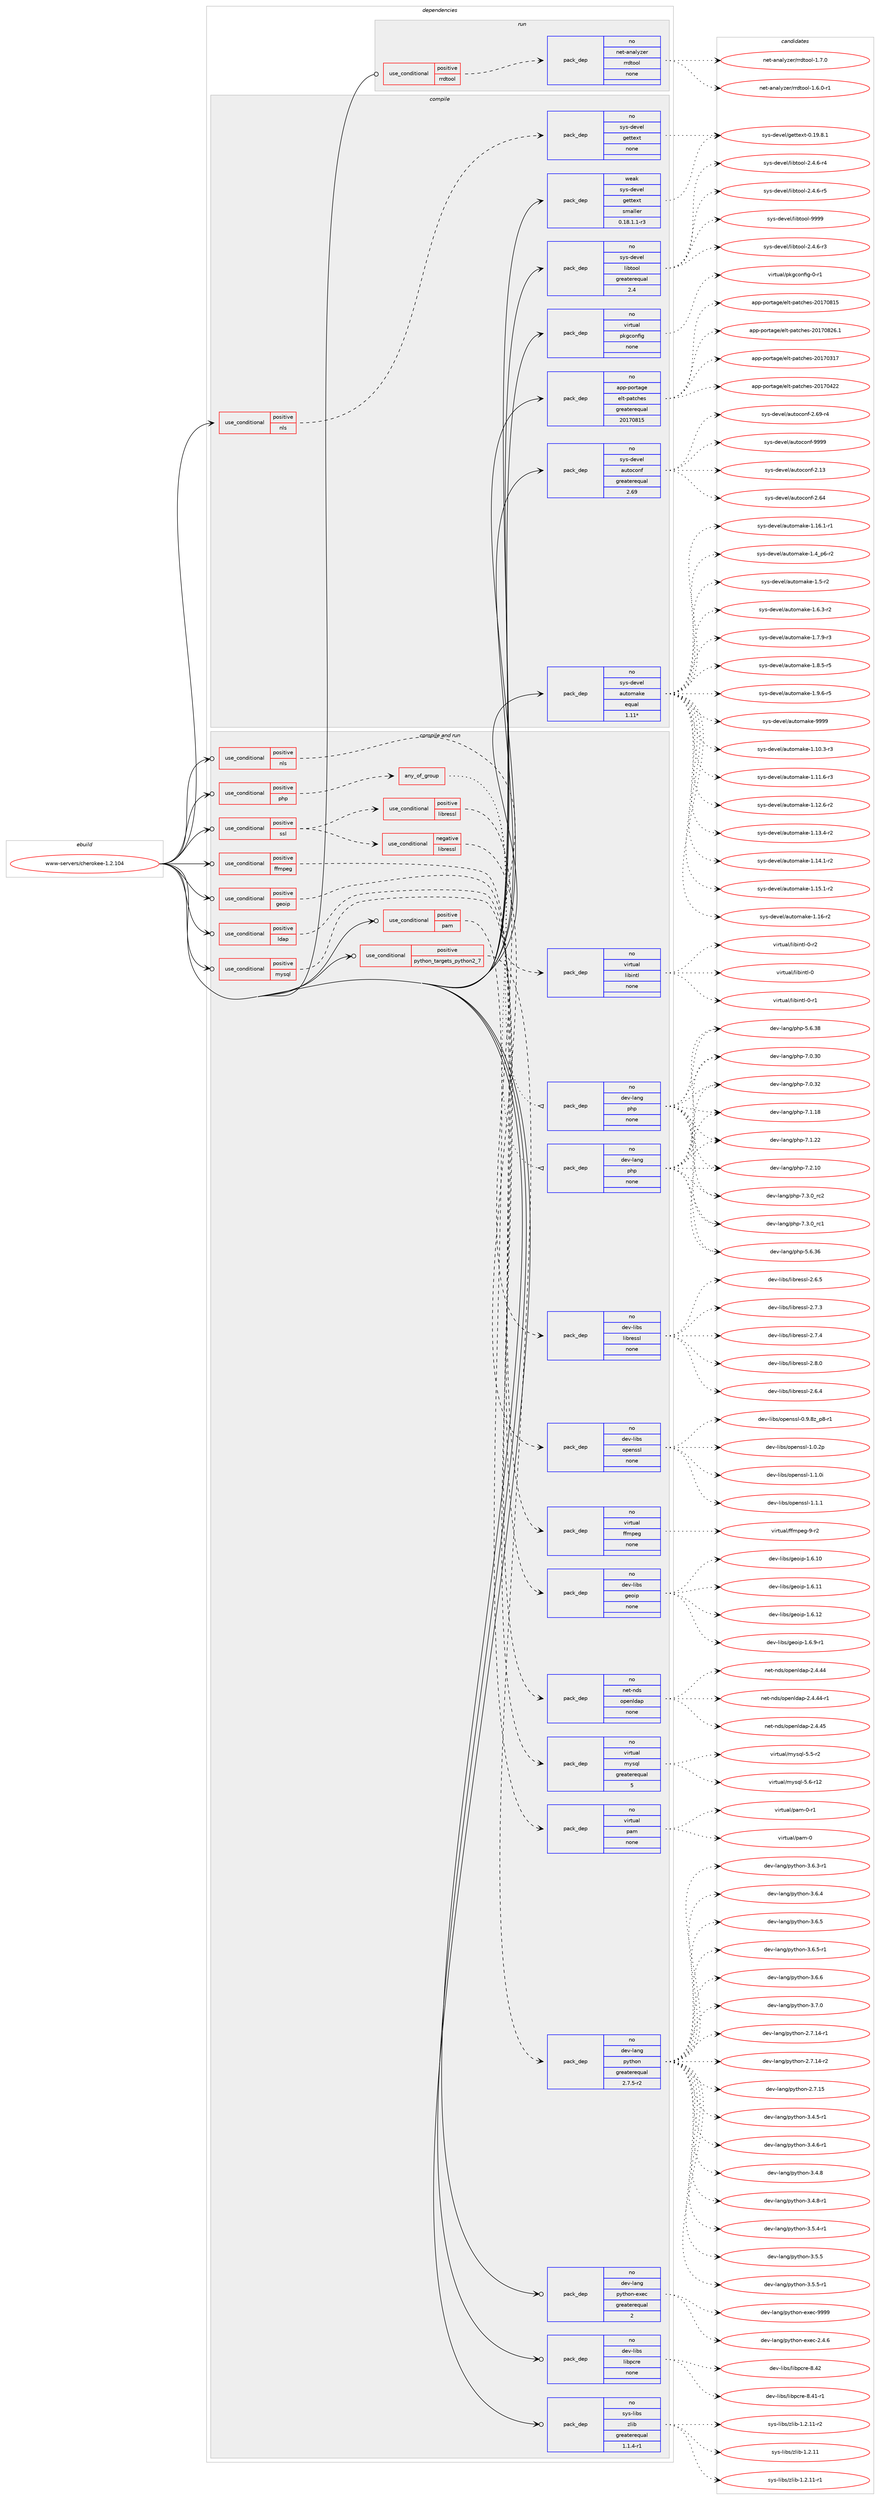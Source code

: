 digraph prolog {

# *************
# Graph options
# *************

newrank=true;
concentrate=true;
compound=true;
graph [rankdir=LR,fontname=Helvetica,fontsize=10,ranksep=1.5];#, ranksep=2.5, nodesep=0.2];
edge  [arrowhead=vee];
node  [fontname=Helvetica,fontsize=10];

# **********
# The ebuild
# **********

subgraph cluster_leftcol {
color=gray;
rank=same;
label=<<i>ebuild</i>>;
id [label="www-servers/cherokee-1.2.104", color=red, width=4, href="../www-servers/cherokee-1.2.104.svg"];
}

# ****************
# The dependencies
# ****************

subgraph cluster_midcol {
color=gray;
label=<<i>dependencies</i>>;
subgraph cluster_compile {
fillcolor="#eeeeee";
style=filled;
label=<<i>compile</i>>;
subgraph cond2479 {
dependency11964 [label=<<TABLE BORDER="0" CELLBORDER="1" CELLSPACING="0" CELLPADDING="4"><TR><TD ROWSPAN="3" CELLPADDING="10">use_conditional</TD></TR><TR><TD>positive</TD></TR><TR><TD>nls</TD></TR></TABLE>>, shape=none, color=red];
subgraph pack9233 {
dependency11965 [label=<<TABLE BORDER="0" CELLBORDER="1" CELLSPACING="0" CELLPADDING="4" WIDTH="220"><TR><TD ROWSPAN="6" CELLPADDING="30">pack_dep</TD></TR><TR><TD WIDTH="110">no</TD></TR><TR><TD>sys-devel</TD></TR><TR><TD>gettext</TD></TR><TR><TD>none</TD></TR><TR><TD></TD></TR></TABLE>>, shape=none, color=blue];
}
dependency11964:e -> dependency11965:w [weight=20,style="dashed",arrowhead="vee"];
}
id:e -> dependency11964:w [weight=20,style="solid",arrowhead="vee"];
subgraph pack9234 {
dependency11966 [label=<<TABLE BORDER="0" CELLBORDER="1" CELLSPACING="0" CELLPADDING="4" WIDTH="220"><TR><TD ROWSPAN="6" CELLPADDING="30">pack_dep</TD></TR><TR><TD WIDTH="110">no</TD></TR><TR><TD>app-portage</TD></TR><TR><TD>elt-patches</TD></TR><TR><TD>greaterequal</TD></TR><TR><TD>20170815</TD></TR></TABLE>>, shape=none, color=blue];
}
id:e -> dependency11966:w [weight=20,style="solid",arrowhead="vee"];
subgraph pack9235 {
dependency11967 [label=<<TABLE BORDER="0" CELLBORDER="1" CELLSPACING="0" CELLPADDING="4" WIDTH="220"><TR><TD ROWSPAN="6" CELLPADDING="30">pack_dep</TD></TR><TR><TD WIDTH="110">no</TD></TR><TR><TD>sys-devel</TD></TR><TR><TD>autoconf</TD></TR><TR><TD>greaterequal</TD></TR><TR><TD>2.69</TD></TR></TABLE>>, shape=none, color=blue];
}
id:e -> dependency11967:w [weight=20,style="solid",arrowhead="vee"];
subgraph pack9236 {
dependency11968 [label=<<TABLE BORDER="0" CELLBORDER="1" CELLSPACING="0" CELLPADDING="4" WIDTH="220"><TR><TD ROWSPAN="6" CELLPADDING="30">pack_dep</TD></TR><TR><TD WIDTH="110">no</TD></TR><TR><TD>sys-devel</TD></TR><TR><TD>automake</TD></TR><TR><TD>equal</TD></TR><TR><TD>1.11*</TD></TR></TABLE>>, shape=none, color=blue];
}
id:e -> dependency11968:w [weight=20,style="solid",arrowhead="vee"];
subgraph pack9237 {
dependency11969 [label=<<TABLE BORDER="0" CELLBORDER="1" CELLSPACING="0" CELLPADDING="4" WIDTH="220"><TR><TD ROWSPAN="6" CELLPADDING="30">pack_dep</TD></TR><TR><TD WIDTH="110">no</TD></TR><TR><TD>sys-devel</TD></TR><TR><TD>libtool</TD></TR><TR><TD>greaterequal</TD></TR><TR><TD>2.4</TD></TR></TABLE>>, shape=none, color=blue];
}
id:e -> dependency11969:w [weight=20,style="solid",arrowhead="vee"];
subgraph pack9238 {
dependency11970 [label=<<TABLE BORDER="0" CELLBORDER="1" CELLSPACING="0" CELLPADDING="4" WIDTH="220"><TR><TD ROWSPAN="6" CELLPADDING="30">pack_dep</TD></TR><TR><TD WIDTH="110">no</TD></TR><TR><TD>virtual</TD></TR><TR><TD>pkgconfig</TD></TR><TR><TD>none</TD></TR><TR><TD></TD></TR></TABLE>>, shape=none, color=blue];
}
id:e -> dependency11970:w [weight=20,style="solid",arrowhead="vee"];
subgraph pack9239 {
dependency11971 [label=<<TABLE BORDER="0" CELLBORDER="1" CELLSPACING="0" CELLPADDING="4" WIDTH="220"><TR><TD ROWSPAN="6" CELLPADDING="30">pack_dep</TD></TR><TR><TD WIDTH="110">weak</TD></TR><TR><TD>sys-devel</TD></TR><TR><TD>gettext</TD></TR><TR><TD>smaller</TD></TR><TR><TD>0.18.1.1-r3</TD></TR></TABLE>>, shape=none, color=blue];
}
id:e -> dependency11971:w [weight=20,style="solid",arrowhead="vee"];
}
subgraph cluster_compileandrun {
fillcolor="#eeeeee";
style=filled;
label=<<i>compile and run</i>>;
subgraph cond2480 {
dependency11972 [label=<<TABLE BORDER="0" CELLBORDER="1" CELLSPACING="0" CELLPADDING="4"><TR><TD ROWSPAN="3" CELLPADDING="10">use_conditional</TD></TR><TR><TD>positive</TD></TR><TR><TD>ffmpeg</TD></TR></TABLE>>, shape=none, color=red];
subgraph pack9240 {
dependency11973 [label=<<TABLE BORDER="0" CELLBORDER="1" CELLSPACING="0" CELLPADDING="4" WIDTH="220"><TR><TD ROWSPAN="6" CELLPADDING="30">pack_dep</TD></TR><TR><TD WIDTH="110">no</TD></TR><TR><TD>virtual</TD></TR><TR><TD>ffmpeg</TD></TR><TR><TD>none</TD></TR><TR><TD></TD></TR></TABLE>>, shape=none, color=blue];
}
dependency11972:e -> dependency11973:w [weight=20,style="dashed",arrowhead="vee"];
}
id:e -> dependency11972:w [weight=20,style="solid",arrowhead="odotvee"];
subgraph cond2481 {
dependency11974 [label=<<TABLE BORDER="0" CELLBORDER="1" CELLSPACING="0" CELLPADDING="4"><TR><TD ROWSPAN="3" CELLPADDING="10">use_conditional</TD></TR><TR><TD>positive</TD></TR><TR><TD>geoip</TD></TR></TABLE>>, shape=none, color=red];
subgraph pack9241 {
dependency11975 [label=<<TABLE BORDER="0" CELLBORDER="1" CELLSPACING="0" CELLPADDING="4" WIDTH="220"><TR><TD ROWSPAN="6" CELLPADDING="30">pack_dep</TD></TR><TR><TD WIDTH="110">no</TD></TR><TR><TD>dev-libs</TD></TR><TR><TD>geoip</TD></TR><TR><TD>none</TD></TR><TR><TD></TD></TR></TABLE>>, shape=none, color=blue];
}
dependency11974:e -> dependency11975:w [weight=20,style="dashed",arrowhead="vee"];
}
id:e -> dependency11974:w [weight=20,style="solid",arrowhead="odotvee"];
subgraph cond2482 {
dependency11976 [label=<<TABLE BORDER="0" CELLBORDER="1" CELLSPACING="0" CELLPADDING="4"><TR><TD ROWSPAN="3" CELLPADDING="10">use_conditional</TD></TR><TR><TD>positive</TD></TR><TR><TD>ldap</TD></TR></TABLE>>, shape=none, color=red];
subgraph pack9242 {
dependency11977 [label=<<TABLE BORDER="0" CELLBORDER="1" CELLSPACING="0" CELLPADDING="4" WIDTH="220"><TR><TD ROWSPAN="6" CELLPADDING="30">pack_dep</TD></TR><TR><TD WIDTH="110">no</TD></TR><TR><TD>net-nds</TD></TR><TR><TD>openldap</TD></TR><TR><TD>none</TD></TR><TR><TD></TD></TR></TABLE>>, shape=none, color=blue];
}
dependency11976:e -> dependency11977:w [weight=20,style="dashed",arrowhead="vee"];
}
id:e -> dependency11976:w [weight=20,style="solid",arrowhead="odotvee"];
subgraph cond2483 {
dependency11978 [label=<<TABLE BORDER="0" CELLBORDER="1" CELLSPACING="0" CELLPADDING="4"><TR><TD ROWSPAN="3" CELLPADDING="10">use_conditional</TD></TR><TR><TD>positive</TD></TR><TR><TD>mysql</TD></TR></TABLE>>, shape=none, color=red];
subgraph pack9243 {
dependency11979 [label=<<TABLE BORDER="0" CELLBORDER="1" CELLSPACING="0" CELLPADDING="4" WIDTH="220"><TR><TD ROWSPAN="6" CELLPADDING="30">pack_dep</TD></TR><TR><TD WIDTH="110">no</TD></TR><TR><TD>virtual</TD></TR><TR><TD>mysql</TD></TR><TR><TD>greaterequal</TD></TR><TR><TD>5</TD></TR></TABLE>>, shape=none, color=blue];
}
dependency11978:e -> dependency11979:w [weight=20,style="dashed",arrowhead="vee"];
}
id:e -> dependency11978:w [weight=20,style="solid",arrowhead="odotvee"];
subgraph cond2484 {
dependency11980 [label=<<TABLE BORDER="0" CELLBORDER="1" CELLSPACING="0" CELLPADDING="4"><TR><TD ROWSPAN="3" CELLPADDING="10">use_conditional</TD></TR><TR><TD>positive</TD></TR><TR><TD>nls</TD></TR></TABLE>>, shape=none, color=red];
subgraph pack9244 {
dependency11981 [label=<<TABLE BORDER="0" CELLBORDER="1" CELLSPACING="0" CELLPADDING="4" WIDTH="220"><TR><TD ROWSPAN="6" CELLPADDING="30">pack_dep</TD></TR><TR><TD WIDTH="110">no</TD></TR><TR><TD>virtual</TD></TR><TR><TD>libintl</TD></TR><TR><TD>none</TD></TR><TR><TD></TD></TR></TABLE>>, shape=none, color=blue];
}
dependency11980:e -> dependency11981:w [weight=20,style="dashed",arrowhead="vee"];
}
id:e -> dependency11980:w [weight=20,style="solid",arrowhead="odotvee"];
subgraph cond2485 {
dependency11982 [label=<<TABLE BORDER="0" CELLBORDER="1" CELLSPACING="0" CELLPADDING="4"><TR><TD ROWSPAN="3" CELLPADDING="10">use_conditional</TD></TR><TR><TD>positive</TD></TR><TR><TD>pam</TD></TR></TABLE>>, shape=none, color=red];
subgraph pack9245 {
dependency11983 [label=<<TABLE BORDER="0" CELLBORDER="1" CELLSPACING="0" CELLPADDING="4" WIDTH="220"><TR><TD ROWSPAN="6" CELLPADDING="30">pack_dep</TD></TR><TR><TD WIDTH="110">no</TD></TR><TR><TD>virtual</TD></TR><TR><TD>pam</TD></TR><TR><TD>none</TD></TR><TR><TD></TD></TR></TABLE>>, shape=none, color=blue];
}
dependency11982:e -> dependency11983:w [weight=20,style="dashed",arrowhead="vee"];
}
id:e -> dependency11982:w [weight=20,style="solid",arrowhead="odotvee"];
subgraph cond2486 {
dependency11984 [label=<<TABLE BORDER="0" CELLBORDER="1" CELLSPACING="0" CELLPADDING="4"><TR><TD ROWSPAN="3" CELLPADDING="10">use_conditional</TD></TR><TR><TD>positive</TD></TR><TR><TD>php</TD></TR></TABLE>>, shape=none, color=red];
subgraph any243 {
dependency11985 [label=<<TABLE BORDER="0" CELLBORDER="1" CELLSPACING="0" CELLPADDING="4"><TR><TD CELLPADDING="10">any_of_group</TD></TR></TABLE>>, shape=none, color=red];subgraph pack9246 {
dependency11986 [label=<<TABLE BORDER="0" CELLBORDER="1" CELLSPACING="0" CELLPADDING="4" WIDTH="220"><TR><TD ROWSPAN="6" CELLPADDING="30">pack_dep</TD></TR><TR><TD WIDTH="110">no</TD></TR><TR><TD>dev-lang</TD></TR><TR><TD>php</TD></TR><TR><TD>none</TD></TR><TR><TD></TD></TR></TABLE>>, shape=none, color=blue];
}
dependency11985:e -> dependency11986:w [weight=20,style="dotted",arrowhead="oinv"];
subgraph pack9247 {
dependency11987 [label=<<TABLE BORDER="0" CELLBORDER="1" CELLSPACING="0" CELLPADDING="4" WIDTH="220"><TR><TD ROWSPAN="6" CELLPADDING="30">pack_dep</TD></TR><TR><TD WIDTH="110">no</TD></TR><TR><TD>dev-lang</TD></TR><TR><TD>php</TD></TR><TR><TD>none</TD></TR><TR><TD></TD></TR></TABLE>>, shape=none, color=blue];
}
dependency11985:e -> dependency11987:w [weight=20,style="dotted",arrowhead="oinv"];
}
dependency11984:e -> dependency11985:w [weight=20,style="dashed",arrowhead="vee"];
}
id:e -> dependency11984:w [weight=20,style="solid",arrowhead="odotvee"];
subgraph cond2487 {
dependency11988 [label=<<TABLE BORDER="0" CELLBORDER="1" CELLSPACING="0" CELLPADDING="4"><TR><TD ROWSPAN="3" CELLPADDING="10">use_conditional</TD></TR><TR><TD>positive</TD></TR><TR><TD>python_targets_python2_7</TD></TR></TABLE>>, shape=none, color=red];
subgraph pack9248 {
dependency11989 [label=<<TABLE BORDER="0" CELLBORDER="1" CELLSPACING="0" CELLPADDING="4" WIDTH="220"><TR><TD ROWSPAN="6" CELLPADDING="30">pack_dep</TD></TR><TR><TD WIDTH="110">no</TD></TR><TR><TD>dev-lang</TD></TR><TR><TD>python</TD></TR><TR><TD>greaterequal</TD></TR><TR><TD>2.7.5-r2</TD></TR></TABLE>>, shape=none, color=blue];
}
dependency11988:e -> dependency11989:w [weight=20,style="dashed",arrowhead="vee"];
}
id:e -> dependency11988:w [weight=20,style="solid",arrowhead="odotvee"];
subgraph cond2488 {
dependency11990 [label=<<TABLE BORDER="0" CELLBORDER="1" CELLSPACING="0" CELLPADDING="4"><TR><TD ROWSPAN="3" CELLPADDING="10">use_conditional</TD></TR><TR><TD>positive</TD></TR><TR><TD>ssl</TD></TR></TABLE>>, shape=none, color=red];
subgraph cond2489 {
dependency11991 [label=<<TABLE BORDER="0" CELLBORDER="1" CELLSPACING="0" CELLPADDING="4"><TR><TD ROWSPAN="3" CELLPADDING="10">use_conditional</TD></TR><TR><TD>negative</TD></TR><TR><TD>libressl</TD></TR></TABLE>>, shape=none, color=red];
subgraph pack9249 {
dependency11992 [label=<<TABLE BORDER="0" CELLBORDER="1" CELLSPACING="0" CELLPADDING="4" WIDTH="220"><TR><TD ROWSPAN="6" CELLPADDING="30">pack_dep</TD></TR><TR><TD WIDTH="110">no</TD></TR><TR><TD>dev-libs</TD></TR><TR><TD>openssl</TD></TR><TR><TD>none</TD></TR><TR><TD></TD></TR></TABLE>>, shape=none, color=blue];
}
dependency11991:e -> dependency11992:w [weight=20,style="dashed",arrowhead="vee"];
}
dependency11990:e -> dependency11991:w [weight=20,style="dashed",arrowhead="vee"];
subgraph cond2490 {
dependency11993 [label=<<TABLE BORDER="0" CELLBORDER="1" CELLSPACING="0" CELLPADDING="4"><TR><TD ROWSPAN="3" CELLPADDING="10">use_conditional</TD></TR><TR><TD>positive</TD></TR><TR><TD>libressl</TD></TR></TABLE>>, shape=none, color=red];
subgraph pack9250 {
dependency11994 [label=<<TABLE BORDER="0" CELLBORDER="1" CELLSPACING="0" CELLPADDING="4" WIDTH="220"><TR><TD ROWSPAN="6" CELLPADDING="30">pack_dep</TD></TR><TR><TD WIDTH="110">no</TD></TR><TR><TD>dev-libs</TD></TR><TR><TD>libressl</TD></TR><TR><TD>none</TD></TR><TR><TD></TD></TR></TABLE>>, shape=none, color=blue];
}
dependency11993:e -> dependency11994:w [weight=20,style="dashed",arrowhead="vee"];
}
dependency11990:e -> dependency11993:w [weight=20,style="dashed",arrowhead="vee"];
}
id:e -> dependency11990:w [weight=20,style="solid",arrowhead="odotvee"];
subgraph pack9251 {
dependency11995 [label=<<TABLE BORDER="0" CELLBORDER="1" CELLSPACING="0" CELLPADDING="4" WIDTH="220"><TR><TD ROWSPAN="6" CELLPADDING="30">pack_dep</TD></TR><TR><TD WIDTH="110">no</TD></TR><TR><TD>dev-lang</TD></TR><TR><TD>python-exec</TD></TR><TR><TD>greaterequal</TD></TR><TR><TD>2</TD></TR></TABLE>>, shape=none, color=blue];
}
id:e -> dependency11995:w [weight=20,style="solid",arrowhead="odotvee"];
subgraph pack9252 {
dependency11996 [label=<<TABLE BORDER="0" CELLBORDER="1" CELLSPACING="0" CELLPADDING="4" WIDTH="220"><TR><TD ROWSPAN="6" CELLPADDING="30">pack_dep</TD></TR><TR><TD WIDTH="110">no</TD></TR><TR><TD>dev-libs</TD></TR><TR><TD>libpcre</TD></TR><TR><TD>none</TD></TR><TR><TD></TD></TR></TABLE>>, shape=none, color=blue];
}
id:e -> dependency11996:w [weight=20,style="solid",arrowhead="odotvee"];
subgraph pack9253 {
dependency11997 [label=<<TABLE BORDER="0" CELLBORDER="1" CELLSPACING="0" CELLPADDING="4" WIDTH="220"><TR><TD ROWSPAN="6" CELLPADDING="30">pack_dep</TD></TR><TR><TD WIDTH="110">no</TD></TR><TR><TD>sys-libs</TD></TR><TR><TD>zlib</TD></TR><TR><TD>greaterequal</TD></TR><TR><TD>1.1.4-r1</TD></TR></TABLE>>, shape=none, color=blue];
}
id:e -> dependency11997:w [weight=20,style="solid",arrowhead="odotvee"];
}
subgraph cluster_run {
fillcolor="#eeeeee";
style=filled;
label=<<i>run</i>>;
subgraph cond2491 {
dependency11998 [label=<<TABLE BORDER="0" CELLBORDER="1" CELLSPACING="0" CELLPADDING="4"><TR><TD ROWSPAN="3" CELLPADDING="10">use_conditional</TD></TR><TR><TD>positive</TD></TR><TR><TD>rrdtool</TD></TR></TABLE>>, shape=none, color=red];
subgraph pack9254 {
dependency11999 [label=<<TABLE BORDER="0" CELLBORDER="1" CELLSPACING="0" CELLPADDING="4" WIDTH="220"><TR><TD ROWSPAN="6" CELLPADDING="30">pack_dep</TD></TR><TR><TD WIDTH="110">no</TD></TR><TR><TD>net-analyzer</TD></TR><TR><TD>rrdtool</TD></TR><TR><TD>none</TD></TR><TR><TD></TD></TR></TABLE>>, shape=none, color=blue];
}
dependency11998:e -> dependency11999:w [weight=20,style="dashed",arrowhead="vee"];
}
id:e -> dependency11998:w [weight=20,style="solid",arrowhead="odot"];
}
}

# **************
# The candidates
# **************

subgraph cluster_choices {
rank=same;
color=gray;
label=<<i>candidates</i>>;

subgraph choice9233 {
color=black;
nodesep=1;
choice1151211154510010111810110847103101116116101120116454846495746564649 [label="sys-devel/gettext-0.19.8.1", color=red, width=4,href="../sys-devel/gettext-0.19.8.1.svg"];
dependency11965:e -> choice1151211154510010111810110847103101116116101120116454846495746564649:w [style=dotted,weight="100"];
}
subgraph choice9234 {
color=black;
nodesep=1;
choice97112112451121111141169710310147101108116451129711699104101115455048495548514955 [label="app-portage/elt-patches-20170317", color=red, width=4,href="../app-portage/elt-patches-20170317.svg"];
choice97112112451121111141169710310147101108116451129711699104101115455048495548525050 [label="app-portage/elt-patches-20170422", color=red, width=4,href="../app-portage/elt-patches-20170422.svg"];
choice97112112451121111141169710310147101108116451129711699104101115455048495548564953 [label="app-portage/elt-patches-20170815", color=red, width=4,href="../app-portage/elt-patches-20170815.svg"];
choice971121124511211111411697103101471011081164511297116991041011154550484955485650544649 [label="app-portage/elt-patches-20170826.1", color=red, width=4,href="../app-portage/elt-patches-20170826.1.svg"];
dependency11966:e -> choice97112112451121111141169710310147101108116451129711699104101115455048495548514955:w [style=dotted,weight="100"];
dependency11966:e -> choice97112112451121111141169710310147101108116451129711699104101115455048495548525050:w [style=dotted,weight="100"];
dependency11966:e -> choice97112112451121111141169710310147101108116451129711699104101115455048495548564953:w [style=dotted,weight="100"];
dependency11966:e -> choice971121124511211111411697103101471011081164511297116991041011154550484955485650544649:w [style=dotted,weight="100"];
}
subgraph choice9235 {
color=black;
nodesep=1;
choice115121115451001011181011084797117116111991111101024550464951 [label="sys-devel/autoconf-2.13", color=red, width=4,href="../sys-devel/autoconf-2.13.svg"];
choice115121115451001011181011084797117116111991111101024550465452 [label="sys-devel/autoconf-2.64", color=red, width=4,href="../sys-devel/autoconf-2.64.svg"];
choice1151211154510010111810110847971171161119911111010245504654574511452 [label="sys-devel/autoconf-2.69-r4", color=red, width=4,href="../sys-devel/autoconf-2.69-r4.svg"];
choice115121115451001011181011084797117116111991111101024557575757 [label="sys-devel/autoconf-9999", color=red, width=4,href="../sys-devel/autoconf-9999.svg"];
dependency11967:e -> choice115121115451001011181011084797117116111991111101024550464951:w [style=dotted,weight="100"];
dependency11967:e -> choice115121115451001011181011084797117116111991111101024550465452:w [style=dotted,weight="100"];
dependency11967:e -> choice1151211154510010111810110847971171161119911111010245504654574511452:w [style=dotted,weight="100"];
dependency11967:e -> choice115121115451001011181011084797117116111991111101024557575757:w [style=dotted,weight="100"];
}
subgraph choice9236 {
color=black;
nodesep=1;
choice11512111545100101118101108479711711611110997107101454946494846514511451 [label="sys-devel/automake-1.10.3-r3", color=red, width=4,href="../sys-devel/automake-1.10.3-r3.svg"];
choice11512111545100101118101108479711711611110997107101454946494946544511451 [label="sys-devel/automake-1.11.6-r3", color=red, width=4,href="../sys-devel/automake-1.11.6-r3.svg"];
choice11512111545100101118101108479711711611110997107101454946495046544511450 [label="sys-devel/automake-1.12.6-r2", color=red, width=4,href="../sys-devel/automake-1.12.6-r2.svg"];
choice11512111545100101118101108479711711611110997107101454946495146524511450 [label="sys-devel/automake-1.13.4-r2", color=red, width=4,href="../sys-devel/automake-1.13.4-r2.svg"];
choice11512111545100101118101108479711711611110997107101454946495246494511450 [label="sys-devel/automake-1.14.1-r2", color=red, width=4,href="../sys-devel/automake-1.14.1-r2.svg"];
choice11512111545100101118101108479711711611110997107101454946495346494511450 [label="sys-devel/automake-1.15.1-r2", color=red, width=4,href="../sys-devel/automake-1.15.1-r2.svg"];
choice1151211154510010111810110847971171161111099710710145494649544511450 [label="sys-devel/automake-1.16-r2", color=red, width=4,href="../sys-devel/automake-1.16-r2.svg"];
choice11512111545100101118101108479711711611110997107101454946495446494511449 [label="sys-devel/automake-1.16.1-r1", color=red, width=4,href="../sys-devel/automake-1.16.1-r1.svg"];
choice115121115451001011181011084797117116111109971071014549465295112544511450 [label="sys-devel/automake-1.4_p6-r2", color=red, width=4,href="../sys-devel/automake-1.4_p6-r2.svg"];
choice11512111545100101118101108479711711611110997107101454946534511450 [label="sys-devel/automake-1.5-r2", color=red, width=4,href="../sys-devel/automake-1.5-r2.svg"];
choice115121115451001011181011084797117116111109971071014549465446514511450 [label="sys-devel/automake-1.6.3-r2", color=red, width=4,href="../sys-devel/automake-1.6.3-r2.svg"];
choice115121115451001011181011084797117116111109971071014549465546574511451 [label="sys-devel/automake-1.7.9-r3", color=red, width=4,href="../sys-devel/automake-1.7.9-r3.svg"];
choice115121115451001011181011084797117116111109971071014549465646534511453 [label="sys-devel/automake-1.8.5-r5", color=red, width=4,href="../sys-devel/automake-1.8.5-r5.svg"];
choice115121115451001011181011084797117116111109971071014549465746544511453 [label="sys-devel/automake-1.9.6-r5", color=red, width=4,href="../sys-devel/automake-1.9.6-r5.svg"];
choice115121115451001011181011084797117116111109971071014557575757 [label="sys-devel/automake-9999", color=red, width=4,href="../sys-devel/automake-9999.svg"];
dependency11968:e -> choice11512111545100101118101108479711711611110997107101454946494846514511451:w [style=dotted,weight="100"];
dependency11968:e -> choice11512111545100101118101108479711711611110997107101454946494946544511451:w [style=dotted,weight="100"];
dependency11968:e -> choice11512111545100101118101108479711711611110997107101454946495046544511450:w [style=dotted,weight="100"];
dependency11968:e -> choice11512111545100101118101108479711711611110997107101454946495146524511450:w [style=dotted,weight="100"];
dependency11968:e -> choice11512111545100101118101108479711711611110997107101454946495246494511450:w [style=dotted,weight="100"];
dependency11968:e -> choice11512111545100101118101108479711711611110997107101454946495346494511450:w [style=dotted,weight="100"];
dependency11968:e -> choice1151211154510010111810110847971171161111099710710145494649544511450:w [style=dotted,weight="100"];
dependency11968:e -> choice11512111545100101118101108479711711611110997107101454946495446494511449:w [style=dotted,weight="100"];
dependency11968:e -> choice115121115451001011181011084797117116111109971071014549465295112544511450:w [style=dotted,weight="100"];
dependency11968:e -> choice11512111545100101118101108479711711611110997107101454946534511450:w [style=dotted,weight="100"];
dependency11968:e -> choice115121115451001011181011084797117116111109971071014549465446514511450:w [style=dotted,weight="100"];
dependency11968:e -> choice115121115451001011181011084797117116111109971071014549465546574511451:w [style=dotted,weight="100"];
dependency11968:e -> choice115121115451001011181011084797117116111109971071014549465646534511453:w [style=dotted,weight="100"];
dependency11968:e -> choice115121115451001011181011084797117116111109971071014549465746544511453:w [style=dotted,weight="100"];
dependency11968:e -> choice115121115451001011181011084797117116111109971071014557575757:w [style=dotted,weight="100"];
}
subgraph choice9237 {
color=black;
nodesep=1;
choice1151211154510010111810110847108105981161111111084550465246544511451 [label="sys-devel/libtool-2.4.6-r3", color=red, width=4,href="../sys-devel/libtool-2.4.6-r3.svg"];
choice1151211154510010111810110847108105981161111111084550465246544511452 [label="sys-devel/libtool-2.4.6-r4", color=red, width=4,href="../sys-devel/libtool-2.4.6-r4.svg"];
choice1151211154510010111810110847108105981161111111084550465246544511453 [label="sys-devel/libtool-2.4.6-r5", color=red, width=4,href="../sys-devel/libtool-2.4.6-r5.svg"];
choice1151211154510010111810110847108105981161111111084557575757 [label="sys-devel/libtool-9999", color=red, width=4,href="../sys-devel/libtool-9999.svg"];
dependency11969:e -> choice1151211154510010111810110847108105981161111111084550465246544511451:w [style=dotted,weight="100"];
dependency11969:e -> choice1151211154510010111810110847108105981161111111084550465246544511452:w [style=dotted,weight="100"];
dependency11969:e -> choice1151211154510010111810110847108105981161111111084550465246544511453:w [style=dotted,weight="100"];
dependency11969:e -> choice1151211154510010111810110847108105981161111111084557575757:w [style=dotted,weight="100"];
}
subgraph choice9238 {
color=black;
nodesep=1;
choice11810511411611797108471121071039911111010210510345484511449 [label="virtual/pkgconfig-0-r1", color=red, width=4,href="../virtual/pkgconfig-0-r1.svg"];
dependency11970:e -> choice11810511411611797108471121071039911111010210510345484511449:w [style=dotted,weight="100"];
}
subgraph choice9239 {
color=black;
nodesep=1;
choice1151211154510010111810110847103101116116101120116454846495746564649 [label="sys-devel/gettext-0.19.8.1", color=red, width=4,href="../sys-devel/gettext-0.19.8.1.svg"];
dependency11971:e -> choice1151211154510010111810110847103101116116101120116454846495746564649:w [style=dotted,weight="100"];
}
subgraph choice9240 {
color=black;
nodesep=1;
choice118105114116117971084710210210911210110345574511450 [label="virtual/ffmpeg-9-r2", color=red, width=4,href="../virtual/ffmpeg-9-r2.svg"];
dependency11973:e -> choice118105114116117971084710210210911210110345574511450:w [style=dotted,weight="100"];
}
subgraph choice9241 {
color=black;
nodesep=1;
choice10010111845108105981154710310111110511245494654464948 [label="dev-libs/geoip-1.6.10", color=red, width=4,href="../dev-libs/geoip-1.6.10.svg"];
choice10010111845108105981154710310111110511245494654464949 [label="dev-libs/geoip-1.6.11", color=red, width=4,href="../dev-libs/geoip-1.6.11.svg"];
choice10010111845108105981154710310111110511245494654464950 [label="dev-libs/geoip-1.6.12", color=red, width=4,href="../dev-libs/geoip-1.6.12.svg"];
choice1001011184510810598115471031011111051124549465446574511449 [label="dev-libs/geoip-1.6.9-r1", color=red, width=4,href="../dev-libs/geoip-1.6.9-r1.svg"];
dependency11975:e -> choice10010111845108105981154710310111110511245494654464948:w [style=dotted,weight="100"];
dependency11975:e -> choice10010111845108105981154710310111110511245494654464949:w [style=dotted,weight="100"];
dependency11975:e -> choice10010111845108105981154710310111110511245494654464950:w [style=dotted,weight="100"];
dependency11975:e -> choice1001011184510810598115471031011111051124549465446574511449:w [style=dotted,weight="100"];
}
subgraph choice9242 {
color=black;
nodesep=1;
choice11010111645110100115471111121011101081009711245504652465252 [label="net-nds/openldap-2.4.44", color=red, width=4,href="../net-nds/openldap-2.4.44.svg"];
choice110101116451101001154711111210111010810097112455046524652524511449 [label="net-nds/openldap-2.4.44-r1", color=red, width=4,href="../net-nds/openldap-2.4.44-r1.svg"];
choice11010111645110100115471111121011101081009711245504652465253 [label="net-nds/openldap-2.4.45", color=red, width=4,href="../net-nds/openldap-2.4.45.svg"];
dependency11977:e -> choice11010111645110100115471111121011101081009711245504652465252:w [style=dotted,weight="100"];
dependency11977:e -> choice110101116451101001154711111210111010810097112455046524652524511449:w [style=dotted,weight="100"];
dependency11977:e -> choice11010111645110100115471111121011101081009711245504652465253:w [style=dotted,weight="100"];
}
subgraph choice9243 {
color=black;
nodesep=1;
choice1181051141161179710847109121115113108455346534511450 [label="virtual/mysql-5.5-r2", color=red, width=4,href="../virtual/mysql-5.5-r2.svg"];
choice118105114116117971084710912111511310845534654451144950 [label="virtual/mysql-5.6-r12", color=red, width=4,href="../virtual/mysql-5.6-r12.svg"];
dependency11979:e -> choice1181051141161179710847109121115113108455346534511450:w [style=dotted,weight="100"];
dependency11979:e -> choice118105114116117971084710912111511310845534654451144950:w [style=dotted,weight="100"];
}
subgraph choice9244 {
color=black;
nodesep=1;
choice1181051141161179710847108105981051101161084548 [label="virtual/libintl-0", color=red, width=4,href="../virtual/libintl-0.svg"];
choice11810511411611797108471081059810511011610845484511449 [label="virtual/libintl-0-r1", color=red, width=4,href="../virtual/libintl-0-r1.svg"];
choice11810511411611797108471081059810511011610845484511450 [label="virtual/libintl-0-r2", color=red, width=4,href="../virtual/libintl-0-r2.svg"];
dependency11981:e -> choice1181051141161179710847108105981051101161084548:w [style=dotted,weight="100"];
dependency11981:e -> choice11810511411611797108471081059810511011610845484511449:w [style=dotted,weight="100"];
dependency11981:e -> choice11810511411611797108471081059810511011610845484511450:w [style=dotted,weight="100"];
}
subgraph choice9245 {
color=black;
nodesep=1;
choice1181051141161179710847112971094548 [label="virtual/pam-0", color=red, width=4,href="../virtual/pam-0.svg"];
choice11810511411611797108471129710945484511449 [label="virtual/pam-0-r1", color=red, width=4,href="../virtual/pam-0-r1.svg"];
dependency11983:e -> choice1181051141161179710847112971094548:w [style=dotted,weight="100"];
dependency11983:e -> choice11810511411611797108471129710945484511449:w [style=dotted,weight="100"];
}
subgraph choice9246 {
color=black;
nodesep=1;
choice100101118451089711010347112104112455546514648951149949 [label="dev-lang/php-7.3.0_rc1", color=red, width=4,href="../dev-lang/php-7.3.0_rc1.svg"];
choice10010111845108971101034711210411245534654465154 [label="dev-lang/php-5.6.36", color=red, width=4,href="../dev-lang/php-5.6.36.svg"];
choice10010111845108971101034711210411245534654465156 [label="dev-lang/php-5.6.38", color=red, width=4,href="../dev-lang/php-5.6.38.svg"];
choice10010111845108971101034711210411245554648465148 [label="dev-lang/php-7.0.30", color=red, width=4,href="../dev-lang/php-7.0.30.svg"];
choice10010111845108971101034711210411245554648465150 [label="dev-lang/php-7.0.32", color=red, width=4,href="../dev-lang/php-7.0.32.svg"];
choice10010111845108971101034711210411245554649464956 [label="dev-lang/php-7.1.18", color=red, width=4,href="../dev-lang/php-7.1.18.svg"];
choice10010111845108971101034711210411245554649465050 [label="dev-lang/php-7.1.22", color=red, width=4,href="../dev-lang/php-7.1.22.svg"];
choice10010111845108971101034711210411245554650464948 [label="dev-lang/php-7.2.10", color=red, width=4,href="../dev-lang/php-7.2.10.svg"];
choice100101118451089711010347112104112455546514648951149950 [label="dev-lang/php-7.3.0_rc2", color=red, width=4,href="../dev-lang/php-7.3.0_rc2.svg"];
dependency11986:e -> choice100101118451089711010347112104112455546514648951149949:w [style=dotted,weight="100"];
dependency11986:e -> choice10010111845108971101034711210411245534654465154:w [style=dotted,weight="100"];
dependency11986:e -> choice10010111845108971101034711210411245534654465156:w [style=dotted,weight="100"];
dependency11986:e -> choice10010111845108971101034711210411245554648465148:w [style=dotted,weight="100"];
dependency11986:e -> choice10010111845108971101034711210411245554648465150:w [style=dotted,weight="100"];
dependency11986:e -> choice10010111845108971101034711210411245554649464956:w [style=dotted,weight="100"];
dependency11986:e -> choice10010111845108971101034711210411245554649465050:w [style=dotted,weight="100"];
dependency11986:e -> choice10010111845108971101034711210411245554650464948:w [style=dotted,weight="100"];
dependency11986:e -> choice100101118451089711010347112104112455546514648951149950:w [style=dotted,weight="100"];
}
subgraph choice9247 {
color=black;
nodesep=1;
choice100101118451089711010347112104112455546514648951149949 [label="dev-lang/php-7.3.0_rc1", color=red, width=4,href="../dev-lang/php-7.3.0_rc1.svg"];
choice10010111845108971101034711210411245534654465154 [label="dev-lang/php-5.6.36", color=red, width=4,href="../dev-lang/php-5.6.36.svg"];
choice10010111845108971101034711210411245534654465156 [label="dev-lang/php-5.6.38", color=red, width=4,href="../dev-lang/php-5.6.38.svg"];
choice10010111845108971101034711210411245554648465148 [label="dev-lang/php-7.0.30", color=red, width=4,href="../dev-lang/php-7.0.30.svg"];
choice10010111845108971101034711210411245554648465150 [label="dev-lang/php-7.0.32", color=red, width=4,href="../dev-lang/php-7.0.32.svg"];
choice10010111845108971101034711210411245554649464956 [label="dev-lang/php-7.1.18", color=red, width=4,href="../dev-lang/php-7.1.18.svg"];
choice10010111845108971101034711210411245554649465050 [label="dev-lang/php-7.1.22", color=red, width=4,href="../dev-lang/php-7.1.22.svg"];
choice10010111845108971101034711210411245554650464948 [label="dev-lang/php-7.2.10", color=red, width=4,href="../dev-lang/php-7.2.10.svg"];
choice100101118451089711010347112104112455546514648951149950 [label="dev-lang/php-7.3.0_rc2", color=red, width=4,href="../dev-lang/php-7.3.0_rc2.svg"];
dependency11987:e -> choice100101118451089711010347112104112455546514648951149949:w [style=dotted,weight="100"];
dependency11987:e -> choice10010111845108971101034711210411245534654465154:w [style=dotted,weight="100"];
dependency11987:e -> choice10010111845108971101034711210411245534654465156:w [style=dotted,weight="100"];
dependency11987:e -> choice10010111845108971101034711210411245554648465148:w [style=dotted,weight="100"];
dependency11987:e -> choice10010111845108971101034711210411245554648465150:w [style=dotted,weight="100"];
dependency11987:e -> choice10010111845108971101034711210411245554649464956:w [style=dotted,weight="100"];
dependency11987:e -> choice10010111845108971101034711210411245554649465050:w [style=dotted,weight="100"];
dependency11987:e -> choice10010111845108971101034711210411245554650464948:w [style=dotted,weight="100"];
dependency11987:e -> choice100101118451089711010347112104112455546514648951149950:w [style=dotted,weight="100"];
}
subgraph choice9248 {
color=black;
nodesep=1;
choice100101118451089711010347112121116104111110455046554649524511449 [label="dev-lang/python-2.7.14-r1", color=red, width=4,href="../dev-lang/python-2.7.14-r1.svg"];
choice100101118451089711010347112121116104111110455046554649524511450 [label="dev-lang/python-2.7.14-r2", color=red, width=4,href="../dev-lang/python-2.7.14-r2.svg"];
choice10010111845108971101034711212111610411111045504655464953 [label="dev-lang/python-2.7.15", color=red, width=4,href="../dev-lang/python-2.7.15.svg"];
choice1001011184510897110103471121211161041111104551465246534511449 [label="dev-lang/python-3.4.5-r1", color=red, width=4,href="../dev-lang/python-3.4.5-r1.svg"];
choice1001011184510897110103471121211161041111104551465246544511449 [label="dev-lang/python-3.4.6-r1", color=red, width=4,href="../dev-lang/python-3.4.6-r1.svg"];
choice100101118451089711010347112121116104111110455146524656 [label="dev-lang/python-3.4.8", color=red, width=4,href="../dev-lang/python-3.4.8.svg"];
choice1001011184510897110103471121211161041111104551465246564511449 [label="dev-lang/python-3.4.8-r1", color=red, width=4,href="../dev-lang/python-3.4.8-r1.svg"];
choice1001011184510897110103471121211161041111104551465346524511449 [label="dev-lang/python-3.5.4-r1", color=red, width=4,href="../dev-lang/python-3.5.4-r1.svg"];
choice100101118451089711010347112121116104111110455146534653 [label="dev-lang/python-3.5.5", color=red, width=4,href="../dev-lang/python-3.5.5.svg"];
choice1001011184510897110103471121211161041111104551465346534511449 [label="dev-lang/python-3.5.5-r1", color=red, width=4,href="../dev-lang/python-3.5.5-r1.svg"];
choice1001011184510897110103471121211161041111104551465446514511449 [label="dev-lang/python-3.6.3-r1", color=red, width=4,href="../dev-lang/python-3.6.3-r1.svg"];
choice100101118451089711010347112121116104111110455146544652 [label="dev-lang/python-3.6.4", color=red, width=4,href="../dev-lang/python-3.6.4.svg"];
choice100101118451089711010347112121116104111110455146544653 [label="dev-lang/python-3.6.5", color=red, width=4,href="../dev-lang/python-3.6.5.svg"];
choice1001011184510897110103471121211161041111104551465446534511449 [label="dev-lang/python-3.6.5-r1", color=red, width=4,href="../dev-lang/python-3.6.5-r1.svg"];
choice100101118451089711010347112121116104111110455146544654 [label="dev-lang/python-3.6.6", color=red, width=4,href="../dev-lang/python-3.6.6.svg"];
choice100101118451089711010347112121116104111110455146554648 [label="dev-lang/python-3.7.0", color=red, width=4,href="../dev-lang/python-3.7.0.svg"];
dependency11989:e -> choice100101118451089711010347112121116104111110455046554649524511449:w [style=dotted,weight="100"];
dependency11989:e -> choice100101118451089711010347112121116104111110455046554649524511450:w [style=dotted,weight="100"];
dependency11989:e -> choice10010111845108971101034711212111610411111045504655464953:w [style=dotted,weight="100"];
dependency11989:e -> choice1001011184510897110103471121211161041111104551465246534511449:w [style=dotted,weight="100"];
dependency11989:e -> choice1001011184510897110103471121211161041111104551465246544511449:w [style=dotted,weight="100"];
dependency11989:e -> choice100101118451089711010347112121116104111110455146524656:w [style=dotted,weight="100"];
dependency11989:e -> choice1001011184510897110103471121211161041111104551465246564511449:w [style=dotted,weight="100"];
dependency11989:e -> choice1001011184510897110103471121211161041111104551465346524511449:w [style=dotted,weight="100"];
dependency11989:e -> choice100101118451089711010347112121116104111110455146534653:w [style=dotted,weight="100"];
dependency11989:e -> choice1001011184510897110103471121211161041111104551465346534511449:w [style=dotted,weight="100"];
dependency11989:e -> choice1001011184510897110103471121211161041111104551465446514511449:w [style=dotted,weight="100"];
dependency11989:e -> choice100101118451089711010347112121116104111110455146544652:w [style=dotted,weight="100"];
dependency11989:e -> choice100101118451089711010347112121116104111110455146544653:w [style=dotted,weight="100"];
dependency11989:e -> choice1001011184510897110103471121211161041111104551465446534511449:w [style=dotted,weight="100"];
dependency11989:e -> choice100101118451089711010347112121116104111110455146544654:w [style=dotted,weight="100"];
dependency11989:e -> choice100101118451089711010347112121116104111110455146554648:w [style=dotted,weight="100"];
}
subgraph choice9249 {
color=black;
nodesep=1;
choice10010111845108105981154711111210111011511510845484657465612295112564511449 [label="dev-libs/openssl-0.9.8z_p8-r1", color=red, width=4,href="../dev-libs/openssl-0.9.8z_p8-r1.svg"];
choice100101118451081059811547111112101110115115108454946484650112 [label="dev-libs/openssl-1.0.2p", color=red, width=4,href="../dev-libs/openssl-1.0.2p.svg"];
choice100101118451081059811547111112101110115115108454946494648105 [label="dev-libs/openssl-1.1.0i", color=red, width=4,href="../dev-libs/openssl-1.1.0i.svg"];
choice100101118451081059811547111112101110115115108454946494649 [label="dev-libs/openssl-1.1.1", color=red, width=4,href="../dev-libs/openssl-1.1.1.svg"];
dependency11992:e -> choice10010111845108105981154711111210111011511510845484657465612295112564511449:w [style=dotted,weight="100"];
dependency11992:e -> choice100101118451081059811547111112101110115115108454946484650112:w [style=dotted,weight="100"];
dependency11992:e -> choice100101118451081059811547111112101110115115108454946494648105:w [style=dotted,weight="100"];
dependency11992:e -> choice100101118451081059811547111112101110115115108454946494649:w [style=dotted,weight="100"];
}
subgraph choice9250 {
color=black;
nodesep=1;
choice10010111845108105981154710810598114101115115108455046544652 [label="dev-libs/libressl-2.6.4", color=red, width=4,href="../dev-libs/libressl-2.6.4.svg"];
choice10010111845108105981154710810598114101115115108455046544653 [label="dev-libs/libressl-2.6.5", color=red, width=4,href="../dev-libs/libressl-2.6.5.svg"];
choice10010111845108105981154710810598114101115115108455046554651 [label="dev-libs/libressl-2.7.3", color=red, width=4,href="../dev-libs/libressl-2.7.3.svg"];
choice10010111845108105981154710810598114101115115108455046554652 [label="dev-libs/libressl-2.7.4", color=red, width=4,href="../dev-libs/libressl-2.7.4.svg"];
choice10010111845108105981154710810598114101115115108455046564648 [label="dev-libs/libressl-2.8.0", color=red, width=4,href="../dev-libs/libressl-2.8.0.svg"];
dependency11994:e -> choice10010111845108105981154710810598114101115115108455046544652:w [style=dotted,weight="100"];
dependency11994:e -> choice10010111845108105981154710810598114101115115108455046544653:w [style=dotted,weight="100"];
dependency11994:e -> choice10010111845108105981154710810598114101115115108455046554651:w [style=dotted,weight="100"];
dependency11994:e -> choice10010111845108105981154710810598114101115115108455046554652:w [style=dotted,weight="100"];
dependency11994:e -> choice10010111845108105981154710810598114101115115108455046564648:w [style=dotted,weight="100"];
}
subgraph choice9251 {
color=black;
nodesep=1;
choice1001011184510897110103471121211161041111104510112010199455046524654 [label="dev-lang/python-exec-2.4.6", color=red, width=4,href="../dev-lang/python-exec-2.4.6.svg"];
choice10010111845108971101034711212111610411111045101120101994557575757 [label="dev-lang/python-exec-9999", color=red, width=4,href="../dev-lang/python-exec-9999.svg"];
dependency11995:e -> choice1001011184510897110103471121211161041111104510112010199455046524654:w [style=dotted,weight="100"];
dependency11995:e -> choice10010111845108971101034711212111610411111045101120101994557575757:w [style=dotted,weight="100"];
}
subgraph choice9252 {
color=black;
nodesep=1;
choice100101118451081059811547108105981129911410145564652494511449 [label="dev-libs/libpcre-8.41-r1", color=red, width=4,href="../dev-libs/libpcre-8.41-r1.svg"];
choice10010111845108105981154710810598112991141014556465250 [label="dev-libs/libpcre-8.42", color=red, width=4,href="../dev-libs/libpcre-8.42.svg"];
dependency11996:e -> choice100101118451081059811547108105981129911410145564652494511449:w [style=dotted,weight="100"];
dependency11996:e -> choice10010111845108105981154710810598112991141014556465250:w [style=dotted,weight="100"];
}
subgraph choice9253 {
color=black;
nodesep=1;
choice1151211154510810598115471221081059845494650464949 [label="sys-libs/zlib-1.2.11", color=red, width=4,href="../sys-libs/zlib-1.2.11.svg"];
choice11512111545108105981154712210810598454946504649494511449 [label="sys-libs/zlib-1.2.11-r1", color=red, width=4,href="../sys-libs/zlib-1.2.11-r1.svg"];
choice11512111545108105981154712210810598454946504649494511450 [label="sys-libs/zlib-1.2.11-r2", color=red, width=4,href="../sys-libs/zlib-1.2.11-r2.svg"];
dependency11997:e -> choice1151211154510810598115471221081059845494650464949:w [style=dotted,weight="100"];
dependency11997:e -> choice11512111545108105981154712210810598454946504649494511449:w [style=dotted,weight="100"];
dependency11997:e -> choice11512111545108105981154712210810598454946504649494511450:w [style=dotted,weight="100"];
}
subgraph choice9254 {
color=black;
nodesep=1;
choice110101116459711097108121122101114471141141001161111111084549465446484511449 [label="net-analyzer/rrdtool-1.6.0-r1", color=red, width=4,href="../net-analyzer/rrdtool-1.6.0-r1.svg"];
choice11010111645971109710812112210111447114114100116111111108454946554648 [label="net-analyzer/rrdtool-1.7.0", color=red, width=4,href="../net-analyzer/rrdtool-1.7.0.svg"];
dependency11999:e -> choice110101116459711097108121122101114471141141001161111111084549465446484511449:w [style=dotted,weight="100"];
dependency11999:e -> choice11010111645971109710812112210111447114114100116111111108454946554648:w [style=dotted,weight="100"];
}
}

}
